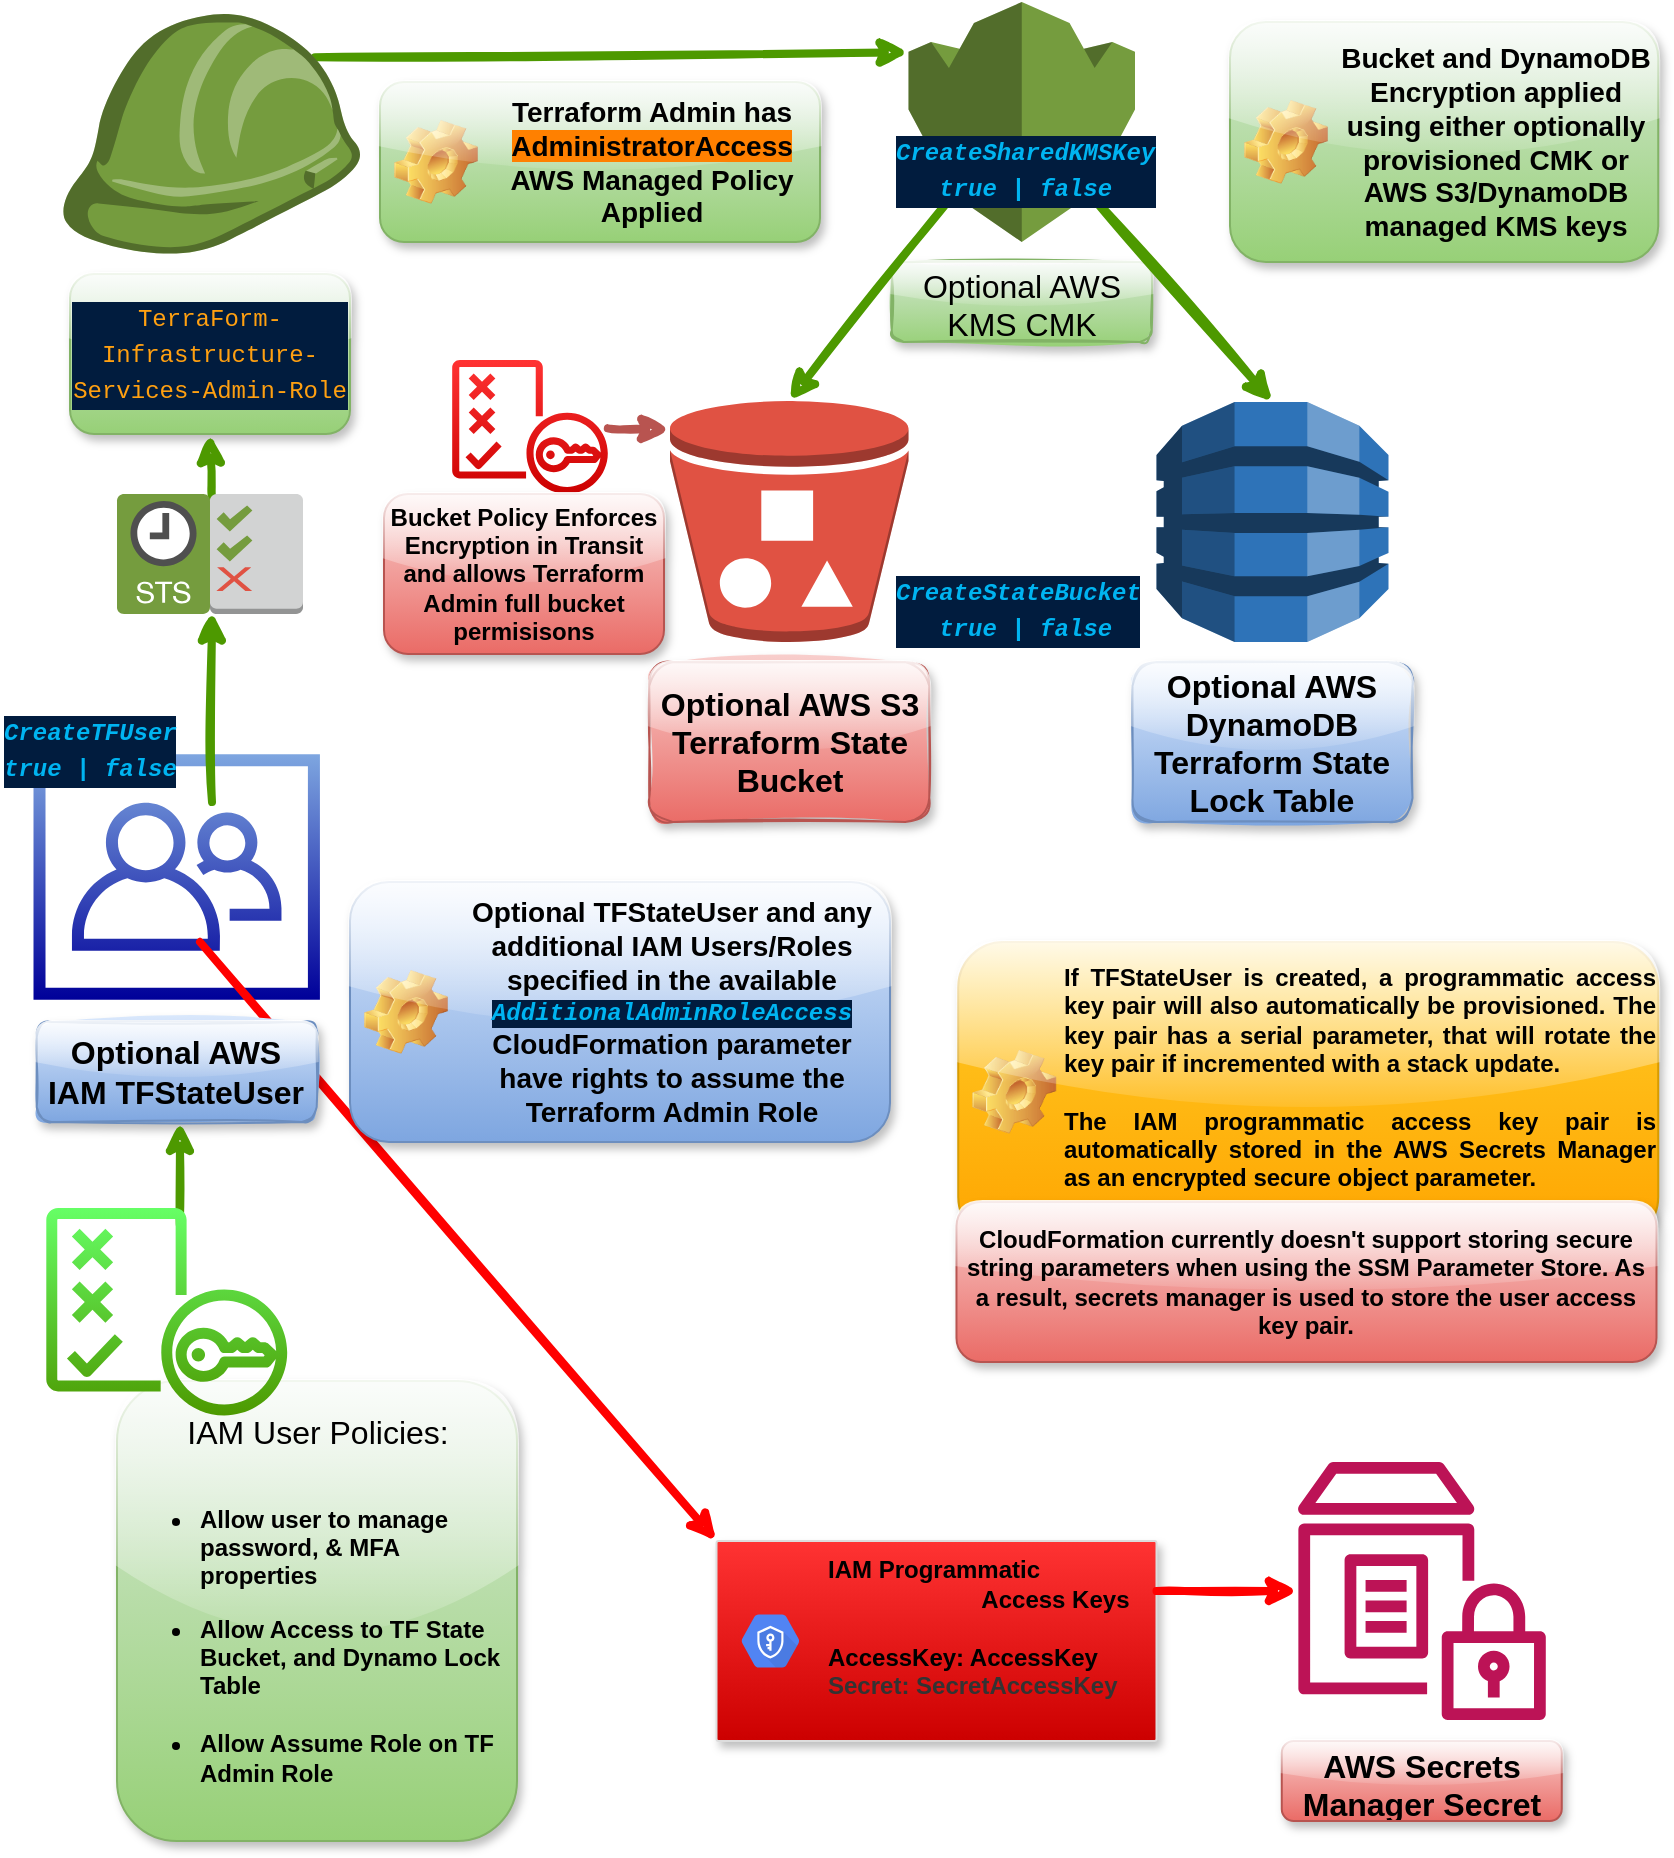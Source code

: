 <mxfile version="13.6.2" type="device"><diagram id="uhqi32jBXLDaGa86u2JB" name="Page-1"><mxGraphModel dx="1106" dy="1003" grid="1" gridSize="10" guides="1" tooltips="1" connect="1" arrows="1" fold="1" page="1" pageScale="1" pageWidth="850" pageHeight="1100" math="0" shadow="0"><root><mxCell id="0"/><mxCell id="1" parent="0"/><mxCell id="JU53E5qKJZ2xkxR6Q8Hd-30" value="" style="outlineConnect=0;strokeColor=#6c8ebf;dashed=0;verticalLabelPosition=bottom;verticalAlign=top;align=center;html=1;fontSize=12;fontStyle=0;aspect=fixed;pointerEvents=1;shape=mxgraph.aws4.organizations_organizational_unit;fillColor=#7EA6E0;gradientColor=#000099;" parent="1" vertex="1"><mxGeometry x="26.75" y="376" width="143.21" height="123.01" as="geometry"/></mxCell><mxCell id="JU53E5qKJZ2xkxR6Q8Hd-1" value="" style="outlineConnect=0;dashed=0;verticalLabelPosition=bottom;verticalAlign=top;align=center;html=1;shape=mxgraph.aws3.kms;fillColor=#759C3E;gradientColor=none;" parent="1" vertex="1"><mxGeometry x="464.25" width="113.25" height="120" as="geometry"/></mxCell><mxCell id="JU53E5qKJZ2xkxR6Q8Hd-2" value="&lt;font style=&quot;font-size: 16px&quot;&gt;Optional AWS KMS CMK&lt;/font&gt;" style="text;html=1;strokeColor=#82b366;fillColor=#d5e8d4;align=center;verticalAlign=middle;whiteSpace=wrap;overflow=hidden;gradientColor=#97d077;rounded=1;glass=1;shadow=1;sketch=1;" parent="1" vertex="1"><mxGeometry x="455.88" y="130" width="130" height="40" as="geometry"/></mxCell><mxCell id="JU53E5qKJZ2xkxR6Q8Hd-4" value="&lt;font&gt;&lt;b&gt;&lt;font color=&quot;#000000&quot;&gt;&lt;span style=&quot;font-size: 16px&quot;&gt;Optional AWS S3 Terraform State Bucket&lt;/span&gt;&lt;/font&gt;&lt;/b&gt;&lt;br&gt;&lt;/font&gt;" style="text;html=1;strokeColor=#b85450;fillColor=#f8cecc;align=center;verticalAlign=middle;whiteSpace=wrap;overflow=hidden;gradientColor=#ea6b66;rounded=1;glass=1;shadow=1;sketch=1;" parent="1" vertex="1"><mxGeometry x="334.62" y="330" width="140" height="80" as="geometry"/></mxCell><mxCell id="JU53E5qKJZ2xkxR6Q8Hd-7" value="&lt;b&gt;&lt;font color=&quot;#000000&quot;&gt;&lt;font style=&quot;font-size: 14px&quot;&gt;Bucket and DynamoDB Encryption applied using either optionally provisioned CMK or AWS S3/DynamoDB managed KMS keys&lt;/font&gt;&lt;/font&gt;&lt;/b&gt;" style="label;whiteSpace=wrap;html=1;image=img/clipart/Gear_128x128.png;gradientColor=#97d077;fillColor=#d5e8d4;strokeColor=#82b366;align=center;glass=1;shadow=1;" parent="1" vertex="1"><mxGeometry x="625" y="10" width="214.12" height="120" as="geometry"/></mxCell><mxCell id="JU53E5qKJZ2xkxR6Q8Hd-10" value="" style="outlineConnect=0;dashed=0;verticalLabelPosition=bottom;verticalAlign=top;align=center;html=1;shape=mxgraph.aws3.bucket_with_objects;fillColor=#E05243;gradientColor=none;strokeColor=#000000;fontColor=#FF3333;" parent="1" vertex="1"><mxGeometry x="345" y="199.25" width="119.25" height="120.75" as="geometry"/></mxCell><mxCell id="JU53E5qKJZ2xkxR6Q8Hd-12" value="" style="outlineConnect=0;dashed=0;verticalLabelPosition=bottom;verticalAlign=top;align=center;html=1;shape=mxgraph.aws3.dynamo_db;fillColor=#2E73B8;gradientColor=none;strokeColor=#000000;fontColor=#FF3333;" parent="1" vertex="1"><mxGeometry x="588.25" y="200" width="116" height="120" as="geometry"/></mxCell><mxCell id="JU53E5qKJZ2xkxR6Q8Hd-13" value="&lt;font&gt;&lt;b&gt;&lt;font color=&quot;#000000&quot;&gt;&lt;span style=&quot;font-size: 16px&quot;&gt;Optional AWS DynamoDB Terraform State Lock Table&lt;/span&gt;&lt;/font&gt;&lt;/b&gt;&lt;br&gt;&lt;/font&gt;" style="text;html=1;strokeColor=#6c8ebf;fillColor=#dae8fc;align=center;verticalAlign=middle;whiteSpace=wrap;overflow=hidden;gradientColor=#7ea6e0;rounded=1;glass=1;shadow=1;sketch=1;" parent="1" vertex="1"><mxGeometry x="576.25" y="330" width="140" height="80" as="geometry"/></mxCell><mxCell id="JU53E5qKJZ2xkxR6Q8Hd-15" value="" style="endArrow=classic;html=1;strokeWidth=4;fillColor=#d5e8d4;gradientColor=#97d077;fontColor=#FF3333;exitX=0.2;exitY=0.8;exitDx=0;exitDy=0;exitPerimeter=0;entryX=0.5;entryY=0;entryDx=0;entryDy=0;entryPerimeter=0;sketch=1;strokeColor=#4D9900;" parent="1" source="JU53E5qKJZ2xkxR6Q8Hd-1" target="JU53E5qKJZ2xkxR6Q8Hd-10" edge="1"><mxGeometry width="50" height="50" relative="1" as="geometry"><mxPoint x="345" y="330" as="sourcePoint"/><mxPoint x="395" y="280" as="targetPoint"/></mxGeometry></mxCell><mxCell id="JU53E5qKJZ2xkxR6Q8Hd-16" value="" style="endArrow=classic;html=1;strokeWidth=4;fillColor=#d5e8d4;gradientColor=#97d077;fontColor=#FF3333;exitX=0.8;exitY=0.8;exitDx=0;exitDy=0;exitPerimeter=0;entryX=0.5;entryY=0;entryDx=0;entryDy=0;entryPerimeter=0;sketch=1;strokeColor=#4D9900;" parent="1" source="JU53E5qKJZ2xkxR6Q8Hd-1" target="JU53E5qKJZ2xkxR6Q8Hd-12" edge="1"><mxGeometry width="50" height="50" relative="1" as="geometry"><mxPoint x="496.9" y="106.0" as="sourcePoint"/><mxPoint x="414.625" y="209.25" as="targetPoint"/></mxGeometry></mxCell><mxCell id="JU53E5qKJZ2xkxR6Q8Hd-19" value="&lt;div style=&quot;background-color: rgb(1 , 28 , 62) ; font-family: &amp;#34;menlo&amp;#34; , &amp;#34;monaco&amp;#34; , &amp;#34;courier new&amp;#34; , monospace ; font-size: 12px ; line-height: 18px&quot;&gt;&lt;div style=&quot;color: rgb(207 , 207 , 207) ; font-weight: normal&quot;&gt;&lt;span style=&quot;color: #00b4f1 ; font-style: italic ; font-weight: bold&quot;&gt;CreateStateBucket&lt;/span&gt;&lt;/div&gt;&lt;div&gt;&lt;font color=&quot;#00b4f1&quot;&gt;&lt;b&gt;&lt;i&gt;&amp;nbsp; &amp;nbsp;true | false&lt;/i&gt;&lt;/b&gt;&lt;/font&gt;&lt;/div&gt;&lt;/div&gt;" style="text;whiteSpace=wrap;html=1;fontColor=#FF3333;" parent="1" vertex="1"><mxGeometry x="455.88" y="280" width="130" height="50" as="geometry"/></mxCell><mxCell id="JU53E5qKJZ2xkxR6Q8Hd-21" value="&lt;div style=&quot;background-color: rgb(1 , 28 , 62) ; font-family: &amp;#34;menlo&amp;#34; , &amp;#34;monaco&amp;#34; , &amp;#34;courier new&amp;#34; , monospace ; font-size: 12px ; line-height: 18px&quot;&gt;&lt;div style=&quot;color: rgb(207 , 207 , 207) ; font-weight: normal&quot;&gt;&lt;div style=&quot;font-family: &amp;#34;menlo&amp;#34; , &amp;#34;monaco&amp;#34; , &amp;#34;courier new&amp;#34; , monospace ; line-height: 18px&quot;&gt;&lt;span style=&quot;color: #00b4f1 ; font-style: italic ; font-weight: bold&quot;&gt;CreateSharedKMSKey&lt;/span&gt;&lt;/div&gt;&lt;/div&gt;&lt;div&gt;&lt;font color=&quot;#00b4f1&quot;&gt;&lt;b&gt;&lt;i&gt;&amp;nbsp; &amp;nbsp;true | false&lt;/i&gt;&lt;/b&gt;&lt;/font&gt;&lt;/div&gt;&lt;/div&gt;" style="text;whiteSpace=wrap;html=1;fontColor=#FF3333;" parent="1" vertex="1"><mxGeometry x="455.88" y="60" width="143.75" height="50" as="geometry"/></mxCell><mxCell id="JU53E5qKJZ2xkxR6Q8Hd-22" style="edgeStyle=orthogonalEdgeStyle;rounded=0;sketch=1;orthogonalLoop=1;jettySize=auto;html=1;exitX=0.5;exitY=1;exitDx=0;exitDy=0;strokeColor=#4D9900;strokeWidth=4;fillColor=#97D077;gradientColor=none;fontColor=#FF3333;" parent="1" source="JU53E5qKJZ2xkxR6Q8Hd-13" target="JU53E5qKJZ2xkxR6Q8Hd-13" edge="1"><mxGeometry relative="1" as="geometry"/></mxCell><mxCell id="JU53E5qKJZ2xkxR6Q8Hd-24" value="&lt;div style=&quot;color: rgb(207 , 207 , 207) ; background-color: rgb(1 , 28 , 62) ; font-family: &amp;#34;menlo&amp;#34; , &amp;#34;monaco&amp;#34; , &amp;#34;courier new&amp;#34; , monospace ; line-height: 18px&quot;&gt;&lt;span style=&quot;color: #ffa011&quot;&gt;TerraForm-Infrastructure-Services-Admin-Role&lt;/span&gt;&lt;/div&gt;" style="text;html=1;strokeColor=#82b366;fillColor=#d5e8d4;align=center;verticalAlign=middle;whiteSpace=wrap;overflow=hidden;gradientColor=#97d077;rounded=1;glass=1;shadow=1;" parent="1" vertex="1"><mxGeometry x="45" y="136" width="140" height="80" as="geometry"/></mxCell><mxCell id="JU53E5qKJZ2xkxR6Q8Hd-29" value="" style="endArrow=classic;html=1;strokeWidth=4;fillColor=#d5e8d4;gradientColor=#97d077;fontColor=#FF3333;exitX=0.02;exitY=0.02;exitDx=0;exitDy=0;exitPerimeter=0;entryX=0.5;entryY=1;entryDx=0;entryDy=0;sketch=1;strokeColor=#4D9900;" parent="1" source="JU53E5qKJZ2xkxR6Q8Hd-28" target="JU53E5qKJZ2xkxR6Q8Hd-24" edge="1"><mxGeometry width="50" height="50" relative="1" as="geometry"><mxPoint x="496.9" y="112.0" as="sourcePoint"/><mxPoint x="414.625" y="215.25" as="targetPoint"/></mxGeometry></mxCell><mxCell id="JU53E5qKJZ2xkxR6Q8Hd-28" value="" style="outlineConnect=0;dashed=0;verticalLabelPosition=bottom;verticalAlign=top;align=center;html=1;shape=mxgraph.aws3.permissions_2;fillColor=#D2D3D3;gradientColor=none;strokeColor=#000000;fontColor=#FF3333;" parent="1" vertex="1"><mxGeometry x="115" y="246" width="46.5" height="60" as="geometry"/></mxCell><mxCell id="JU53E5qKJZ2xkxR6Q8Hd-27" value="" style="outlineConnect=0;dashed=0;verticalLabelPosition=bottom;verticalAlign=top;align=center;html=1;shape=mxgraph.aws3.sts_2;fillColor=#759C3E;gradientColor=none;strokeColor=#000000;fontColor=#FF3333;" parent="1" vertex="1"><mxGeometry x="68.5" y="246" width="46.5" height="60" as="geometry"/></mxCell><mxCell id="JU53E5qKJZ2xkxR6Q8Hd-35" value="" style="outlineConnect=0;strokeColor=#b85450;dashed=0;verticalLabelPosition=bottom;verticalAlign=top;align=center;html=1;fontSize=12;fontStyle=0;aspect=fixed;pointerEvents=1;shape=mxgraph.aws4.policy;gradientColor=#CC0000;fillColor=#FF3333;" parent="1" vertex="1"><mxGeometry x="236" y="179" width="78" height="67" as="geometry"/></mxCell><mxCell id="JU53E5qKJZ2xkxR6Q8Hd-36" value="" style="endArrow=classic;html=1;strokeWidth=4;fillColor=#d5e8d4;gradientColor=#97d077;fontColor=#FF3333;exitX=0.85;exitY=0.18;exitDx=0;exitDy=0;exitPerimeter=0;entryX=0;entryY=0.21;entryDx=0;entryDy=0;entryPerimeter=0;sketch=1;strokeColor=#4D9900;" parent="1" source="JU53E5qKJZ2xkxR6Q8Hd-23" target="JU53E5qKJZ2xkxR6Q8Hd-1" edge="1"><mxGeometry width="50" height="50" relative="1" as="geometry"><mxPoint x="496.9" y="106.0" as="sourcePoint"/><mxPoint x="414.625" y="209.25" as="targetPoint"/></mxGeometry></mxCell><mxCell id="JU53E5qKJZ2xkxR6Q8Hd-23" value="" style="outlineConnect=0;dashed=0;verticalLabelPosition=bottom;verticalAlign=top;align=center;html=1;shape=mxgraph.aws3.role;fillColor=#759C3E;gradientColor=none;strokeColor=#000000;fontColor=#FF3333;" parent="1" vertex="1"><mxGeometry x="40" y="6" width="150" height="120" as="geometry"/></mxCell><mxCell id="JU53E5qKJZ2xkxR6Q8Hd-26" value="&lt;b&gt;&lt;font color=&quot;#000000&quot;&gt;&lt;font style=&quot;font-size: 14px&quot;&gt;Terraform Admin has&lt;br&gt;&lt;div&gt;&lt;b style=&quot;font-size: 12px&quot;&gt;&lt;font color=&quot;#000000&quot;&gt;&lt;font style=&quot;font-size: 14px&quot;&gt;&lt;span style=&quot;background-color: rgb(255 , 128 , 0)&quot;&gt;AdministratorAccess&lt;/span&gt;&lt;/font&gt;&lt;/font&gt;&lt;/b&gt;&lt;/div&gt;&lt;div&gt;&lt;b style=&quot;font-size: 12px&quot;&gt;&lt;font color=&quot;#000000&quot;&gt;&lt;font style=&quot;font-size: 14px&quot;&gt;AWS Managed Policy Applied&lt;/font&gt;&lt;/font&gt;&lt;/b&gt;&lt;/div&gt;&lt;/font&gt;&lt;/font&gt;&lt;/b&gt;" style="label;whiteSpace=wrap;html=1;image=img/clipart/Gear_128x128.png;align=center;gradientColor=#97d077;fillColor=#d5e8d4;strokeColor=#82b366;glass=1;shadow=1;" parent="1" vertex="1"><mxGeometry x="200" y="40" width="220" height="80" as="geometry"/></mxCell><mxCell id="JU53E5qKJZ2xkxR6Q8Hd-37" value="&lt;font&gt;&lt;b&gt;&lt;font color=&quot;#000000&quot; style=&quot;font-size: 12px&quot;&gt;Bucket Policy Enforces Encryption in Transit and allows Terraform Admin full bucket permisisons&lt;/font&gt;&lt;/b&gt;&lt;br&gt;&lt;/font&gt;" style="text;html=1;strokeColor=#b85450;fillColor=#f8cecc;align=center;verticalAlign=middle;whiteSpace=wrap;overflow=hidden;gradientColor=#ea6b66;rounded=1;glass=1;shadow=1;" parent="1" vertex="1"><mxGeometry x="202" y="246" width="140" height="80" as="geometry"/></mxCell><mxCell id="JU53E5qKJZ2xkxR6Q8Hd-38" value="" style="endArrow=classic;html=1;strokeWidth=4;fillColor=#f8cecc;gradientColor=#ea6b66;fontColor=#FF3333;entryX=0;entryY=0.12;entryDx=0;entryDy=0;sketch=1;strokeColor=#b85450;entryPerimeter=0;" parent="1" source="JU53E5qKJZ2xkxR6Q8Hd-35" target="JU53E5qKJZ2xkxR6Q8Hd-10" edge="1"><mxGeometry width="50" height="50" relative="1" as="geometry"><mxPoint x="127.5" y="396" as="sourcePoint"/><mxPoint x="125.93" y="314.8" as="targetPoint"/></mxGeometry></mxCell><mxCell id="JU53E5qKJZ2xkxR6Q8Hd-39" value="" style="strokeColor=#dddddd;shadow=1;strokeWidth=1;rounded=1;absoluteArcSize=1;arcSize=2;fillColor=#FF3333;gradientColor=#CC0000;fontColor=#FF3333;" parent="1" vertex="1"><mxGeometry x="368.25" y="769.5" width="220" height="100" as="geometry"/></mxCell><mxCell id="JU53E5qKJZ2xkxR6Q8Hd-40" value="&lt;b&gt;&lt;font color=&quot;#000000&quot;&gt;IAM Programmatic&lt;br&gt;&amp;nbsp; &amp;nbsp; &amp;nbsp; &amp;nbsp; &amp;nbsp; &amp;nbsp; &amp;nbsp; &amp;nbsp; &amp;nbsp; &amp;nbsp; &amp;nbsp; &amp;nbsp;Access Keys&lt;br&gt;&lt;br&gt;AccessKey: AccessKey&lt;/font&gt;&lt;br&gt;&lt;font color=&quot;#333333&quot;&gt;Secret: SecretAccessKey&lt;br&gt;&lt;br&gt;&lt;/font&gt;&lt;/b&gt;" style="dashed=0;connectable=0;html=1;fillColor=#5184F3;strokeColor=none;shape=mxgraph.gcp2.hexIcon;prIcon=key_management_service;part=1;labelPosition=right;verticalLabelPosition=middle;align=left;verticalAlign=middle;spacingLeft=5;fontColor=#999999;fontSize=12;" parent="JU53E5qKJZ2xkxR6Q8Hd-39" vertex="1"><mxGeometry y="0.5" width="44" height="39" relative="1" as="geometry"><mxPoint x="5" y="-19.5" as="offset"/></mxGeometry></mxCell><mxCell id="JU53E5qKJZ2xkxR6Q8Hd-41" value="" style="endArrow=classic;html=1;strokeWidth=4;fillColor=#d5e8d4;gradientColor=#97d077;fontColor=#FF3333;entryX=0;entryY=0;entryDx=0;entryDy=0;sketch=1;strokeColor=#FF0000;" parent="1" target="JU53E5qKJZ2xkxR6Q8Hd-39" edge="1"><mxGeometry width="50" height="50" relative="1" as="geometry"><mxPoint x="110" y="470" as="sourcePoint"/><mxPoint x="125.93" y="314.8" as="targetPoint"/></mxGeometry></mxCell><mxCell id="JU53E5qKJZ2xkxR6Q8Hd-31" value="&lt;font&gt;&lt;b&gt;&lt;font color=&quot;#000000&quot;&gt;&lt;span style=&quot;font-size: 16px&quot;&gt;Optional AWS IAM TFStateUser&lt;/span&gt;&lt;/font&gt;&lt;/b&gt;&lt;br&gt;&lt;/font&gt;" style="text;html=1;strokeColor=#6c8ebf;fillColor=#dae8fc;align=center;verticalAlign=middle;whiteSpace=wrap;overflow=hidden;gradientColor=#7ea6e0;rounded=1;glass=1;shadow=1;sketch=1;" parent="1" vertex="1"><mxGeometry x="28.35" y="510" width="140" height="50" as="geometry"/></mxCell><mxCell id="JU53E5qKJZ2xkxR6Q8Hd-42" value="" style="outlineConnect=0;fontColor=#232F3E;gradientColor=none;fillColor=#BC1356;strokeColor=none;dashed=0;verticalLabelPosition=bottom;verticalAlign=top;align=center;html=1;fontSize=12;fontStyle=0;aspect=fixed;pointerEvents=1;shape=mxgraph.aws4.parameter_store;" parent="1" vertex="1"><mxGeometry x="658.86" y="730" width="124.04" height="129" as="geometry"/></mxCell><mxCell id="JU53E5qKJZ2xkxR6Q8Hd-43" value="" style="endArrow=classic;html=1;strokeWidth=4;fillColor=#d5e8d4;gradientColor=#97d077;fontColor=#FF3333;sketch=1;strokeColor=#FF0000;exitX=1;exitY=0.25;exitDx=0;exitDy=0;" parent="1" source="JU53E5qKJZ2xkxR6Q8Hd-39" target="JU53E5qKJZ2xkxR6Q8Hd-42" edge="1"><mxGeometry width="50" height="50" relative="1" as="geometry"><mxPoint x="630" y="799.5" as="sourcePoint"/><mxPoint x="325" y="680" as="targetPoint"/></mxGeometry></mxCell><mxCell id="JU53E5qKJZ2xkxR6Q8Hd-44" value="&lt;font&gt;&lt;b&gt;&lt;font color=&quot;#000000&quot;&gt;&lt;span style=&quot;font-size: 16px&quot;&gt;AWS Secrets Manager Secret&lt;/span&gt;&lt;/font&gt;&lt;/b&gt;&lt;br&gt;&lt;/font&gt;" style="text;html=1;strokeColor=#b85450;fillColor=#f8cecc;align=center;verticalAlign=middle;whiteSpace=wrap;overflow=hidden;gradientColor=#ea6b66;rounded=1;glass=1;shadow=1;" parent="1" vertex="1"><mxGeometry x="650.88" y="869.5" width="140" height="40" as="geometry"/></mxCell><mxCell id="JU53E5qKJZ2xkxR6Q8Hd-34" value="&lt;span style=&quot;font-size: 14px&quot;&gt;Optional TFStateUser and any additional IAM Users/Roles specified in the available&lt;br&gt;&lt;/span&gt;&lt;span style=&quot;color: rgb(0 , 180 , 241) ; font-style: italic ; background-color: rgb(1 , 28 , 62) ; font-family: &amp;#34;menlo&amp;#34; , &amp;#34;monaco&amp;#34; , &amp;#34;courier new&amp;#34; , monospace&quot;&gt;AdditionalAdminRoleAccess&lt;br&gt;&lt;/span&gt;&lt;span style=&quot;font-size: 14px&quot;&gt;CloudFormation parameter&lt;br&gt;&lt;/span&gt;&lt;span style=&quot;font-size: 14px&quot;&gt;have rights to assume the Terraform Admin Role&lt;/span&gt;" style="label;whiteSpace=wrap;html=1;image=img/clipart/Gear_128x128.png;align=center;gradientColor=#7ea6e0;fillColor=#dae8fc;strokeColor=#6c8ebf;glass=1;shadow=1;" parent="1" vertex="1"><mxGeometry x="185" y="440" width="270" height="130" as="geometry"/></mxCell><mxCell id="JU53E5qKJZ2xkxR6Q8Hd-46" value="" style="endArrow=classic;html=1;strokeWidth=4;fillColor=#d5e8d4;gradientColor=#97d077;fontColor=#FF3333;sketch=1;strokeColor=#4D9900;exitX=0.738;exitY=0.68;exitDx=0;exitDy=0;exitPerimeter=0;" parent="1" edge="1"><mxGeometry width="50" height="50" relative="1" as="geometry"><mxPoint x="99.88" y="611.2" as="sourcePoint"/><mxPoint x="100" y="560" as="targetPoint"/></mxGeometry></mxCell><mxCell id="JU53E5qKJZ2xkxR6Q8Hd-47" value="&lt;span style=&quot;font-size: 16px&quot;&gt;IAM User Policies:&lt;/span&gt;&lt;br&gt;&lt;br&gt;&lt;div&gt;&lt;ul&gt;&lt;li style=&quot;text-align: left&quot;&gt;&lt;span&gt;&lt;b&gt;Allow user to manage password, &amp;amp; MFA properties&lt;/b&gt;&lt;/span&gt;&lt;/li&gt;&lt;/ul&gt;&lt;/div&gt;&lt;ul&gt;&lt;li&gt;&lt;div style=&quot;text-align: left&quot;&gt;&lt;b&gt;Allow Access to TF State Bucket, and Dynamo Lock Table&lt;/b&gt;&lt;/div&gt;&lt;font&gt;&lt;div style=&quot;text-align: left&quot;&gt;&lt;b&gt;&lt;br&gt;&lt;/b&gt;&lt;/div&gt;&lt;/font&gt;&lt;/li&gt;&lt;li style=&quot;text-align: left&quot;&gt;&lt;font style=&quot;font-size: 12px&quot;&gt;&lt;b&gt;Allow Assume Role on TF Admin Role&lt;/b&gt;&lt;/font&gt;&lt;/li&gt;&lt;/ul&gt;" style="text;html=1;strokeColor=#82b366;fillColor=#d5e8d4;align=center;verticalAlign=middle;whiteSpace=wrap;overflow=hidden;gradientColor=#97d077;rounded=1;glass=1;shadow=1;" parent="1" vertex="1"><mxGeometry x="68.5" y="689.5" width="200" height="230" as="geometry"/></mxCell><mxCell id="JU53E5qKJZ2xkxR6Q8Hd-33" value="" style="endArrow=classic;html=1;strokeWidth=4;fillColor=#d5e8d4;gradientColor=#97d077;fontColor=#FF3333;entryX=0.02;entryY=0.98;entryDx=0;entryDy=0;sketch=1;strokeColor=#4D9900;entryPerimeter=0;" parent="1" target="JU53E5qKJZ2xkxR6Q8Hd-28" edge="1"><mxGeometry width="50" height="50" relative="1" as="geometry"><mxPoint x="116" y="400" as="sourcePoint"/><mxPoint x="125" y="226" as="targetPoint"/></mxGeometry></mxCell><mxCell id="JU53E5qKJZ2xkxR6Q8Hd-32" value="&lt;div style=&quot;background-color: rgb(1 , 28 , 62) ; font-family: &amp;#34;menlo&amp;#34; , &amp;#34;monaco&amp;#34; , &amp;#34;courier new&amp;#34; , monospace ; font-size: 12px ; line-height: 18px&quot;&gt;&lt;div style=&quot;color: rgb(207 , 207 , 207) ; font-weight: normal&quot;&gt;&lt;div style=&quot;font-family: &amp;#34;menlo&amp;#34; , &amp;#34;monaco&amp;#34; , &amp;#34;courier new&amp;#34; , monospace ; line-height: 18px&quot;&gt;&lt;span style=&quot;color: #00b4f1 ; font-style: italic ; font-weight: bold&quot;&gt;CreateTFUser&lt;/span&gt;&lt;/div&gt;&lt;/div&gt;&lt;div&gt;&lt;font color=&quot;#00b4f1&quot;&gt;&lt;b&gt;&lt;i&gt;true | false&lt;/i&gt;&lt;/b&gt;&lt;/font&gt;&lt;/div&gt;&lt;/div&gt;" style="text;whiteSpace=wrap;html=1;fontColor=#FF3333;rounded=0;glass=0;shadow=0;sketch=0;" parent="1" vertex="1"><mxGeometry x="10" y="350" width="80" height="50" as="geometry"/></mxCell><mxCell id="JU53E5qKJZ2xkxR6Q8Hd-45" value="" style="outlineConnect=0;strokeColor=#82b366;dashed=0;verticalLabelPosition=bottom;verticalAlign=top;align=center;html=1;fontSize=12;fontStyle=0;aspect=fixed;pointerEvents=1;shape=mxgraph.aws4.policy;fillColor=#66FF66;gradientColor=#4D9900;" parent="1" vertex="1"><mxGeometry x="33" y="603" width="120.75" height="103.72" as="geometry"/></mxCell><mxCell id="JU53E5qKJZ2xkxR6Q8Hd-49" value="&lt;div style=&quot;text-align: justify&quot;&gt;&lt;span&gt;If TFStateUser is created, a programmatic access key pair will also automatically be provisioned. The key pair has a serial parameter, that will rotate the key pair if incremented with a stack update.&lt;/span&gt;&lt;/div&gt;&lt;font&gt;&lt;div style=&quot;text-align: justify&quot;&gt;&lt;br&gt;&lt;/div&gt;&lt;div style=&quot;text-align: justify&quot;&gt;&lt;span&gt;The IAM programmatic access key pair is automatically stored in the AWS Secrets Manager as an encrypted secure object parameter.&lt;/span&gt;&lt;/div&gt;&lt;div style=&quot;text-align: justify&quot;&gt;&lt;br&gt;&lt;/div&gt;&lt;/font&gt;" style="label;whiteSpace=wrap;html=1;image=img/clipart/Gear_128x128.png;align=center;gradientColor=#ffa500;fillColor=#ffcd28;strokeColor=#d79b00;glass=1;shadow=1;" parent="1" vertex="1"><mxGeometry x="489.12" y="470" width="350" height="150" as="geometry"/></mxCell><mxCell id="JU53E5qKJZ2xkxR6Q8Hd-50" value="&lt;font&gt;&lt;span style=&quot;font-weight: 700 ; text-align: justify&quot;&gt;CloudFormation currently doesn't support storing secure string parameters when using the SSM Parameter Store. As a result, secrets manager is used to store the user access key pair.&lt;/span&gt;&lt;br&gt;&lt;/font&gt;" style="text;html=1;strokeColor=#b85450;fillColor=#f8cecc;align=center;verticalAlign=middle;whiteSpace=wrap;overflow=hidden;gradientColor=#ea6b66;rounded=1;glass=1;shadow=1;" parent="1" vertex="1"><mxGeometry x="488.24" y="600" width="350" height="80" as="geometry"/></mxCell></root></mxGraphModel></diagram></mxfile>